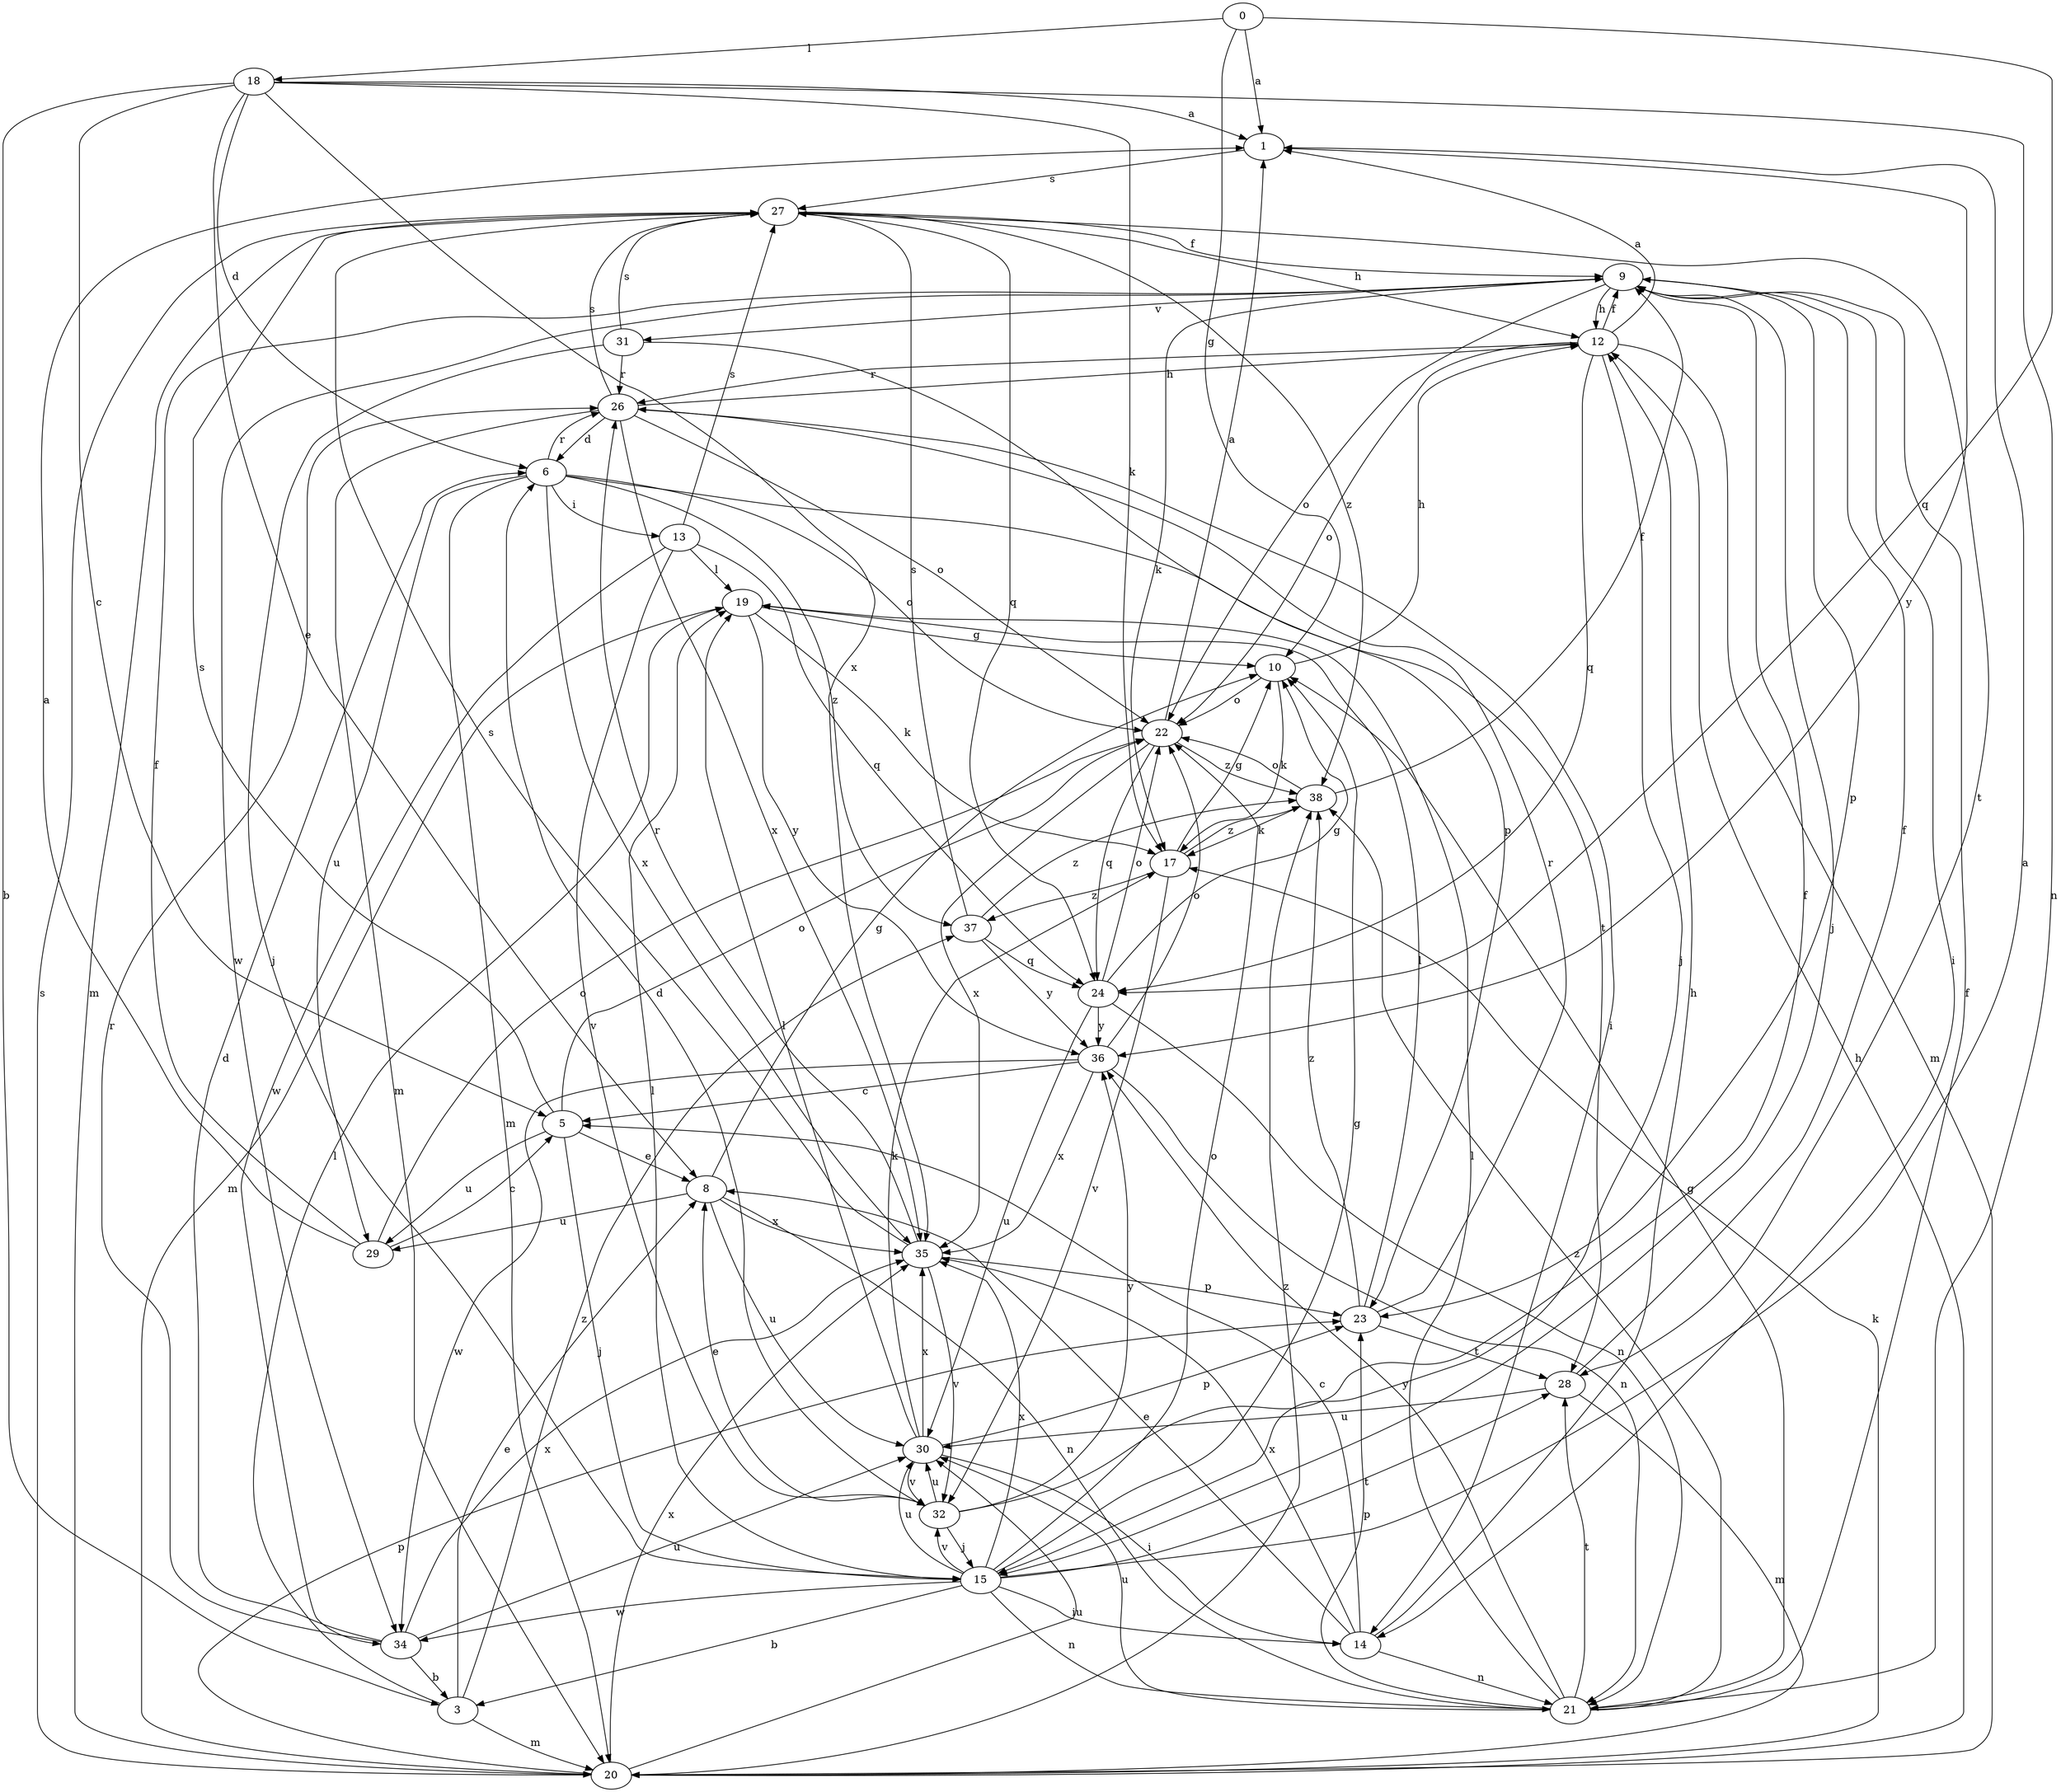 strict digraph  {
0;
1;
3;
5;
6;
8;
9;
10;
12;
13;
14;
15;
17;
18;
19;
20;
21;
22;
23;
24;
26;
27;
28;
29;
30;
31;
32;
34;
35;
36;
37;
38;
0 -> 1  [label=a];
0 -> 10  [label=g];
0 -> 18  [label=l];
0 -> 24  [label=q];
1 -> 27  [label=s];
1 -> 36  [label=y];
3 -> 8  [label=e];
3 -> 19  [label=l];
3 -> 20  [label=m];
3 -> 37  [label=z];
5 -> 8  [label=e];
5 -> 15  [label=j];
5 -> 22  [label=o];
5 -> 27  [label=s];
5 -> 29  [label=u];
6 -> 13  [label=i];
6 -> 20  [label=m];
6 -> 22  [label=o];
6 -> 26  [label=r];
6 -> 28  [label=t];
6 -> 29  [label=u];
6 -> 35  [label=x];
6 -> 37  [label=z];
8 -> 10  [label=g];
8 -> 21  [label=n];
8 -> 29  [label=u];
8 -> 30  [label=u];
8 -> 35  [label=x];
9 -> 12  [label=h];
9 -> 14  [label=i];
9 -> 15  [label=j];
9 -> 17  [label=k];
9 -> 22  [label=o];
9 -> 23  [label=p];
9 -> 31  [label=v];
9 -> 34  [label=w];
10 -> 12  [label=h];
10 -> 17  [label=k];
10 -> 22  [label=o];
12 -> 1  [label=a];
12 -> 9  [label=f];
12 -> 15  [label=j];
12 -> 20  [label=m];
12 -> 22  [label=o];
12 -> 24  [label=q];
12 -> 26  [label=r];
13 -> 19  [label=l];
13 -> 24  [label=q];
13 -> 27  [label=s];
13 -> 32  [label=v];
13 -> 34  [label=w];
14 -> 5  [label=c];
14 -> 8  [label=e];
14 -> 12  [label=h];
14 -> 21  [label=n];
14 -> 35  [label=x];
15 -> 1  [label=a];
15 -> 3  [label=b];
15 -> 10  [label=g];
15 -> 14  [label=i];
15 -> 19  [label=l];
15 -> 21  [label=n];
15 -> 22  [label=o];
15 -> 28  [label=t];
15 -> 30  [label=u];
15 -> 32  [label=v];
15 -> 34  [label=w];
15 -> 35  [label=x];
17 -> 10  [label=g];
17 -> 32  [label=v];
17 -> 37  [label=z];
17 -> 38  [label=z];
18 -> 1  [label=a];
18 -> 3  [label=b];
18 -> 5  [label=c];
18 -> 6  [label=d];
18 -> 8  [label=e];
18 -> 17  [label=k];
18 -> 21  [label=n];
18 -> 35  [label=x];
19 -> 10  [label=g];
19 -> 17  [label=k];
19 -> 20  [label=m];
19 -> 36  [label=y];
20 -> 12  [label=h];
20 -> 17  [label=k];
20 -> 23  [label=p];
20 -> 27  [label=s];
20 -> 30  [label=u];
20 -> 35  [label=x];
20 -> 38  [label=z];
21 -> 9  [label=f];
21 -> 10  [label=g];
21 -> 19  [label=l];
21 -> 23  [label=p];
21 -> 28  [label=t];
21 -> 30  [label=u];
21 -> 36  [label=y];
21 -> 38  [label=z];
22 -> 1  [label=a];
22 -> 24  [label=q];
22 -> 35  [label=x];
22 -> 38  [label=z];
23 -> 19  [label=l];
23 -> 26  [label=r];
23 -> 28  [label=t];
23 -> 38  [label=z];
24 -> 10  [label=g];
24 -> 21  [label=n];
24 -> 22  [label=o];
24 -> 30  [label=u];
24 -> 36  [label=y];
26 -> 6  [label=d];
26 -> 12  [label=h];
26 -> 14  [label=i];
26 -> 20  [label=m];
26 -> 22  [label=o];
26 -> 27  [label=s];
26 -> 35  [label=x];
27 -> 9  [label=f];
27 -> 12  [label=h];
27 -> 20  [label=m];
27 -> 24  [label=q];
27 -> 28  [label=t];
27 -> 38  [label=z];
28 -> 9  [label=f];
28 -> 20  [label=m];
28 -> 30  [label=u];
29 -> 1  [label=a];
29 -> 5  [label=c];
29 -> 9  [label=f];
29 -> 22  [label=o];
30 -> 14  [label=i];
30 -> 17  [label=k];
30 -> 19  [label=l];
30 -> 23  [label=p];
30 -> 32  [label=v];
30 -> 35  [label=x];
31 -> 15  [label=j];
31 -> 23  [label=p];
31 -> 26  [label=r];
31 -> 27  [label=s];
32 -> 6  [label=d];
32 -> 8  [label=e];
32 -> 9  [label=f];
32 -> 15  [label=j];
32 -> 30  [label=u];
32 -> 36  [label=y];
34 -> 3  [label=b];
34 -> 6  [label=d];
34 -> 26  [label=r];
34 -> 30  [label=u];
34 -> 35  [label=x];
35 -> 23  [label=p];
35 -> 26  [label=r];
35 -> 27  [label=s];
35 -> 32  [label=v];
36 -> 5  [label=c];
36 -> 21  [label=n];
36 -> 22  [label=o];
36 -> 34  [label=w];
36 -> 35  [label=x];
37 -> 24  [label=q];
37 -> 27  [label=s];
37 -> 36  [label=y];
37 -> 38  [label=z];
38 -> 9  [label=f];
38 -> 17  [label=k];
38 -> 22  [label=o];
}
